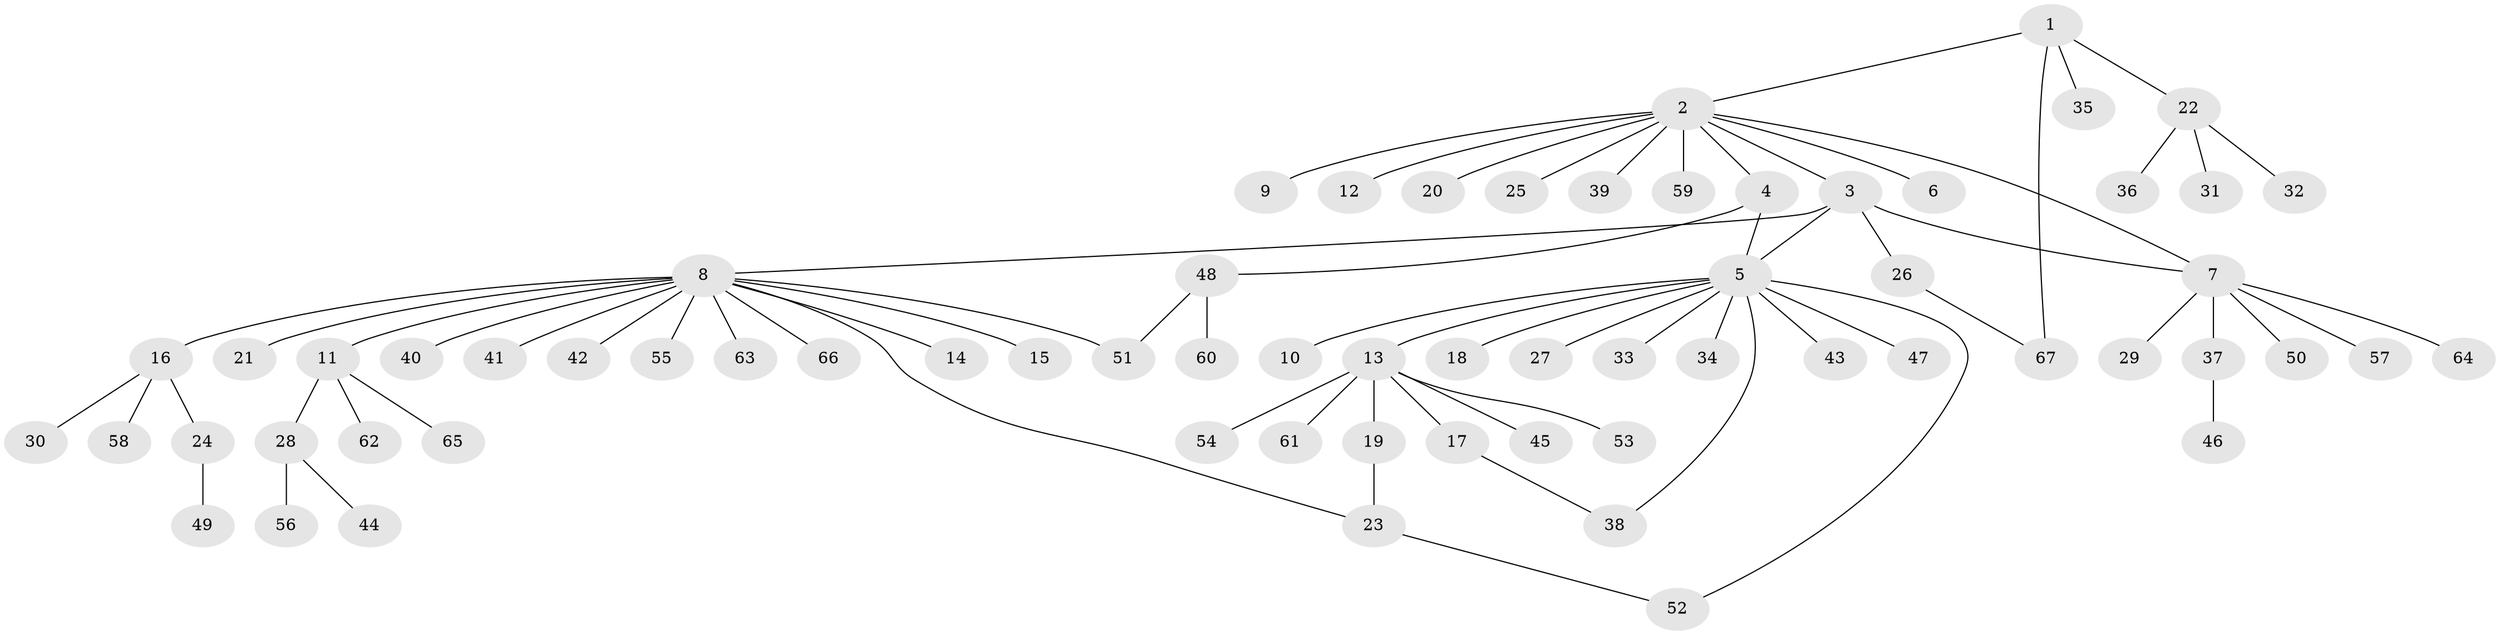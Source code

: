 // original degree distribution, {5: 0.043010752688172046, 12: 0.010752688172043012, 6: 0.010752688172043012, 4: 0.021505376344086023, 1: 0.6236559139784946, 13: 0.010752688172043012, 9: 0.010752688172043012, 15: 0.010752688172043012, 8: 0.010752688172043012, 3: 0.053763440860215055, 2: 0.1935483870967742}
// Generated by graph-tools (version 1.1) at 2025/50/03/04/25 22:50:14]
// undirected, 67 vertices, 73 edges
graph export_dot {
  node [color=gray90,style=filled];
  1;
  2;
  3;
  4;
  5;
  6;
  7;
  8;
  9;
  10;
  11;
  12;
  13;
  14;
  15;
  16;
  17;
  18;
  19;
  20;
  21;
  22;
  23;
  24;
  25;
  26;
  27;
  28;
  29;
  30;
  31;
  32;
  33;
  34;
  35;
  36;
  37;
  38;
  39;
  40;
  41;
  42;
  43;
  44;
  45;
  46;
  47;
  48;
  49;
  50;
  51;
  52;
  53;
  54;
  55;
  56;
  57;
  58;
  59;
  60;
  61;
  62;
  63;
  64;
  65;
  66;
  67;
  1 -- 2 [weight=1.0];
  1 -- 22 [weight=1.0];
  1 -- 35 [weight=1.0];
  1 -- 67 [weight=1.0];
  2 -- 3 [weight=1.0];
  2 -- 4 [weight=1.0];
  2 -- 6 [weight=1.0];
  2 -- 7 [weight=1.0];
  2 -- 9 [weight=1.0];
  2 -- 12 [weight=1.0];
  2 -- 20 [weight=1.0];
  2 -- 25 [weight=1.0];
  2 -- 39 [weight=1.0];
  2 -- 59 [weight=1.0];
  3 -- 5 [weight=1.0];
  3 -- 7 [weight=1.0];
  3 -- 8 [weight=1.0];
  3 -- 26 [weight=1.0];
  4 -- 5 [weight=1.0];
  4 -- 48 [weight=1.0];
  5 -- 10 [weight=1.0];
  5 -- 13 [weight=1.0];
  5 -- 18 [weight=1.0];
  5 -- 27 [weight=1.0];
  5 -- 33 [weight=1.0];
  5 -- 34 [weight=1.0];
  5 -- 38 [weight=1.0];
  5 -- 43 [weight=1.0];
  5 -- 47 [weight=1.0];
  5 -- 52 [weight=1.0];
  7 -- 29 [weight=1.0];
  7 -- 37 [weight=1.0];
  7 -- 50 [weight=1.0];
  7 -- 57 [weight=1.0];
  7 -- 64 [weight=1.0];
  8 -- 11 [weight=1.0];
  8 -- 14 [weight=1.0];
  8 -- 15 [weight=1.0];
  8 -- 16 [weight=1.0];
  8 -- 21 [weight=1.0];
  8 -- 23 [weight=1.0];
  8 -- 40 [weight=1.0];
  8 -- 41 [weight=1.0];
  8 -- 42 [weight=1.0];
  8 -- 51 [weight=1.0];
  8 -- 55 [weight=1.0];
  8 -- 63 [weight=1.0];
  8 -- 66 [weight=1.0];
  11 -- 28 [weight=1.0];
  11 -- 62 [weight=1.0];
  11 -- 65 [weight=1.0];
  13 -- 17 [weight=1.0];
  13 -- 19 [weight=1.0];
  13 -- 45 [weight=1.0];
  13 -- 53 [weight=1.0];
  13 -- 54 [weight=1.0];
  13 -- 61 [weight=1.0];
  16 -- 24 [weight=1.0];
  16 -- 30 [weight=1.0];
  16 -- 58 [weight=1.0];
  17 -- 38 [weight=1.0];
  19 -- 23 [weight=1.0];
  22 -- 31 [weight=1.0];
  22 -- 32 [weight=1.0];
  22 -- 36 [weight=1.0];
  23 -- 52 [weight=1.0];
  24 -- 49 [weight=1.0];
  26 -- 67 [weight=1.0];
  28 -- 44 [weight=1.0];
  28 -- 56 [weight=1.0];
  37 -- 46 [weight=1.0];
  48 -- 51 [weight=1.0];
  48 -- 60 [weight=1.0];
}

